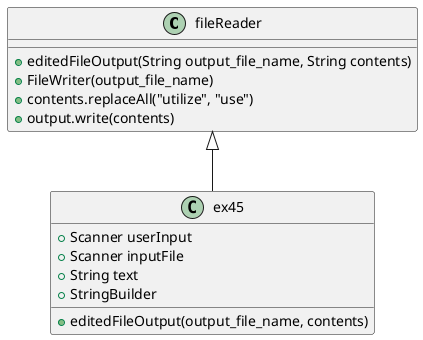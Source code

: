 @startuml
class fileReader {
    +editedFileOutput(String output_file_name, String contents)
    +FileWriter(output_file_name)
    +contents.replaceAll("utilize", "use")
    +output.write(contents)
}
class ex45 {
    +Scanner userInput
    +Scanner inputFile
    +String text
    +StringBuilder
    +editedFileOutput(output_file_name, contents)
}
fileReader <|-- ex45
@enduml